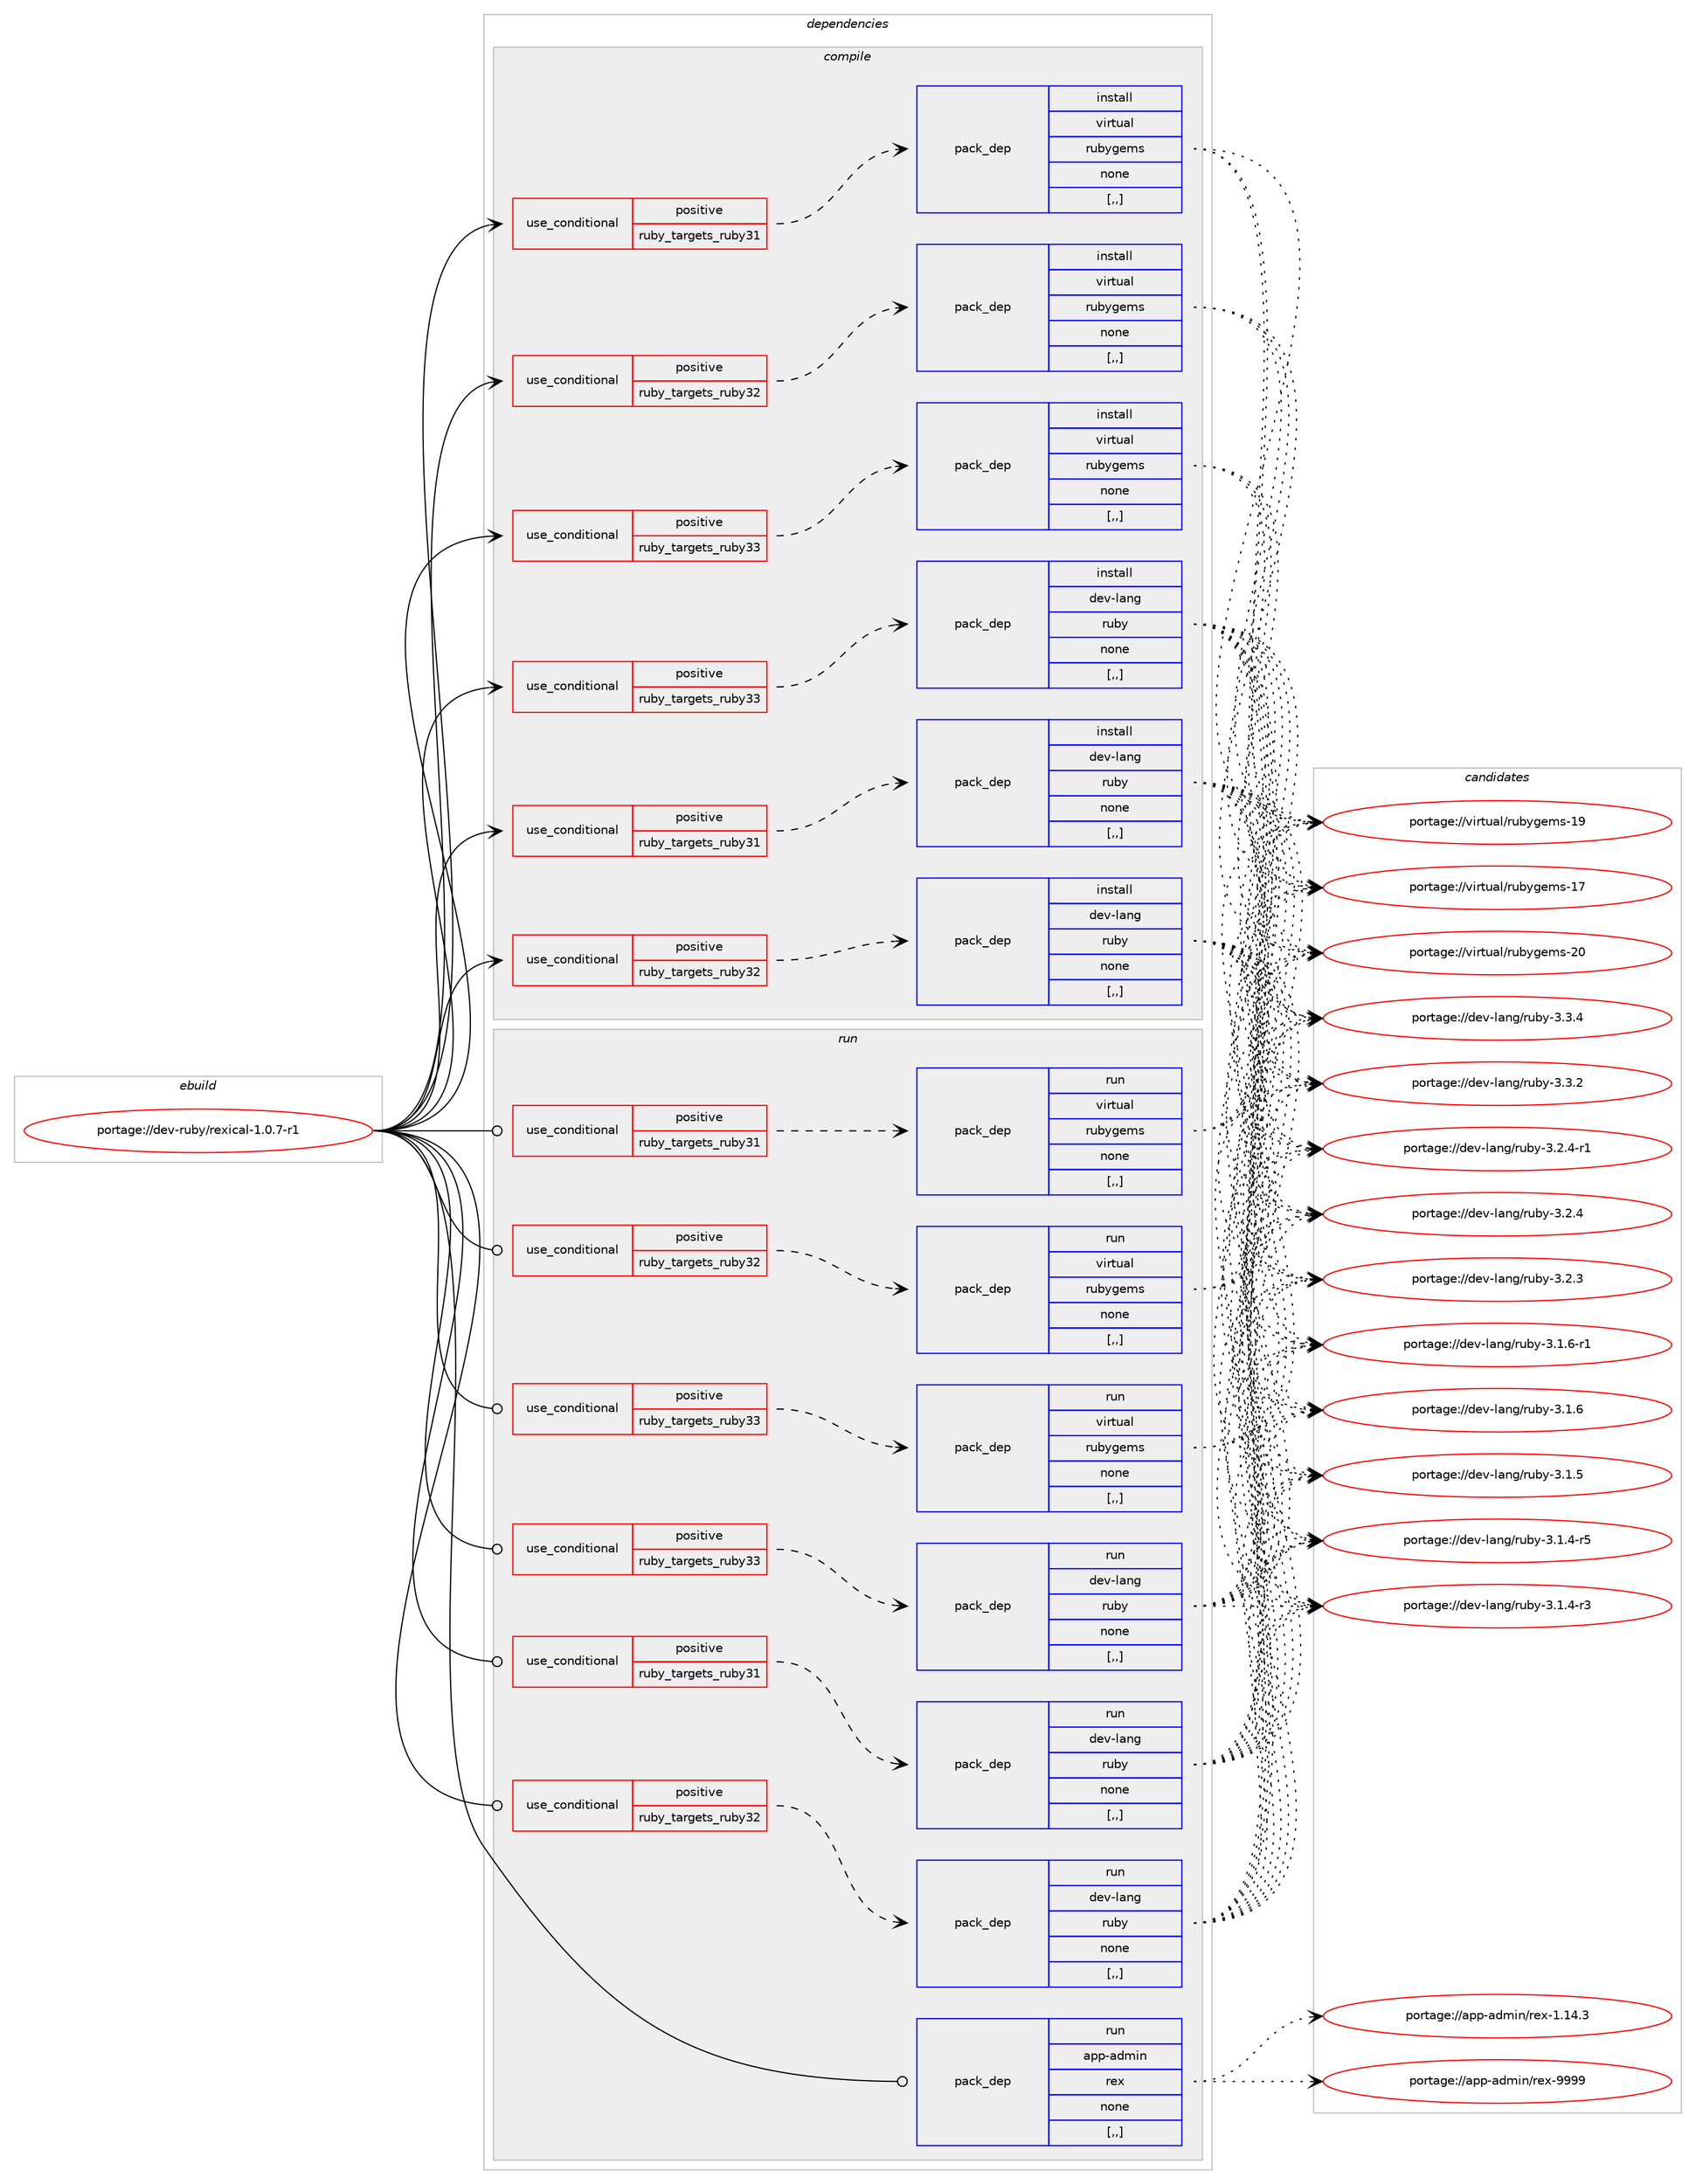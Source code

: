 digraph prolog {

# *************
# Graph options
# *************

newrank=true;
concentrate=true;
compound=true;
graph [rankdir=LR,fontname=Helvetica,fontsize=10,ranksep=1.5];#, ranksep=2.5, nodesep=0.2];
edge  [arrowhead=vee];
node  [fontname=Helvetica,fontsize=10];

# **********
# The ebuild
# **********

subgraph cluster_leftcol {
color=gray;
label=<<i>ebuild</i>>;
id [label="portage://dev-ruby/rexical-1.0.7-r1", color=red, width=4, href="../dev-ruby/rexical-1.0.7-r1.svg"];
}

# ****************
# The dependencies
# ****************

subgraph cluster_midcol {
color=gray;
label=<<i>dependencies</i>>;
subgraph cluster_compile {
fillcolor="#eeeeee";
style=filled;
label=<<i>compile</i>>;
subgraph cond54278 {
dependency197988 [label=<<TABLE BORDER="0" CELLBORDER="1" CELLSPACING="0" CELLPADDING="4"><TR><TD ROWSPAN="3" CELLPADDING="10">use_conditional</TD></TR><TR><TD>positive</TD></TR><TR><TD>ruby_targets_ruby31</TD></TR></TABLE>>, shape=none, color=red];
subgraph pack142350 {
dependency197989 [label=<<TABLE BORDER="0" CELLBORDER="1" CELLSPACING="0" CELLPADDING="4" WIDTH="220"><TR><TD ROWSPAN="6" CELLPADDING="30">pack_dep</TD></TR><TR><TD WIDTH="110">install</TD></TR><TR><TD>dev-lang</TD></TR><TR><TD>ruby</TD></TR><TR><TD>none</TD></TR><TR><TD>[,,]</TD></TR></TABLE>>, shape=none, color=blue];
}
dependency197988:e -> dependency197989:w [weight=20,style="dashed",arrowhead="vee"];
}
id:e -> dependency197988:w [weight=20,style="solid",arrowhead="vee"];
subgraph cond54279 {
dependency197990 [label=<<TABLE BORDER="0" CELLBORDER="1" CELLSPACING="0" CELLPADDING="4"><TR><TD ROWSPAN="3" CELLPADDING="10">use_conditional</TD></TR><TR><TD>positive</TD></TR><TR><TD>ruby_targets_ruby31</TD></TR></TABLE>>, shape=none, color=red];
subgraph pack142351 {
dependency197991 [label=<<TABLE BORDER="0" CELLBORDER="1" CELLSPACING="0" CELLPADDING="4" WIDTH="220"><TR><TD ROWSPAN="6" CELLPADDING="30">pack_dep</TD></TR><TR><TD WIDTH="110">install</TD></TR><TR><TD>virtual</TD></TR><TR><TD>rubygems</TD></TR><TR><TD>none</TD></TR><TR><TD>[,,]</TD></TR></TABLE>>, shape=none, color=blue];
}
dependency197990:e -> dependency197991:w [weight=20,style="dashed",arrowhead="vee"];
}
id:e -> dependency197990:w [weight=20,style="solid",arrowhead="vee"];
subgraph cond54280 {
dependency197992 [label=<<TABLE BORDER="0" CELLBORDER="1" CELLSPACING="0" CELLPADDING="4"><TR><TD ROWSPAN="3" CELLPADDING="10">use_conditional</TD></TR><TR><TD>positive</TD></TR><TR><TD>ruby_targets_ruby32</TD></TR></TABLE>>, shape=none, color=red];
subgraph pack142352 {
dependency197993 [label=<<TABLE BORDER="0" CELLBORDER="1" CELLSPACING="0" CELLPADDING="4" WIDTH="220"><TR><TD ROWSPAN="6" CELLPADDING="30">pack_dep</TD></TR><TR><TD WIDTH="110">install</TD></TR><TR><TD>dev-lang</TD></TR><TR><TD>ruby</TD></TR><TR><TD>none</TD></TR><TR><TD>[,,]</TD></TR></TABLE>>, shape=none, color=blue];
}
dependency197992:e -> dependency197993:w [weight=20,style="dashed",arrowhead="vee"];
}
id:e -> dependency197992:w [weight=20,style="solid",arrowhead="vee"];
subgraph cond54281 {
dependency197994 [label=<<TABLE BORDER="0" CELLBORDER="1" CELLSPACING="0" CELLPADDING="4"><TR><TD ROWSPAN="3" CELLPADDING="10">use_conditional</TD></TR><TR><TD>positive</TD></TR><TR><TD>ruby_targets_ruby32</TD></TR></TABLE>>, shape=none, color=red];
subgraph pack142353 {
dependency197995 [label=<<TABLE BORDER="0" CELLBORDER="1" CELLSPACING="0" CELLPADDING="4" WIDTH="220"><TR><TD ROWSPAN="6" CELLPADDING="30">pack_dep</TD></TR><TR><TD WIDTH="110">install</TD></TR><TR><TD>virtual</TD></TR><TR><TD>rubygems</TD></TR><TR><TD>none</TD></TR><TR><TD>[,,]</TD></TR></TABLE>>, shape=none, color=blue];
}
dependency197994:e -> dependency197995:w [weight=20,style="dashed",arrowhead="vee"];
}
id:e -> dependency197994:w [weight=20,style="solid",arrowhead="vee"];
subgraph cond54282 {
dependency197996 [label=<<TABLE BORDER="0" CELLBORDER="1" CELLSPACING="0" CELLPADDING="4"><TR><TD ROWSPAN="3" CELLPADDING="10">use_conditional</TD></TR><TR><TD>positive</TD></TR><TR><TD>ruby_targets_ruby33</TD></TR></TABLE>>, shape=none, color=red];
subgraph pack142354 {
dependency197997 [label=<<TABLE BORDER="0" CELLBORDER="1" CELLSPACING="0" CELLPADDING="4" WIDTH="220"><TR><TD ROWSPAN="6" CELLPADDING="30">pack_dep</TD></TR><TR><TD WIDTH="110">install</TD></TR><TR><TD>dev-lang</TD></TR><TR><TD>ruby</TD></TR><TR><TD>none</TD></TR><TR><TD>[,,]</TD></TR></TABLE>>, shape=none, color=blue];
}
dependency197996:e -> dependency197997:w [weight=20,style="dashed",arrowhead="vee"];
}
id:e -> dependency197996:w [weight=20,style="solid",arrowhead="vee"];
subgraph cond54283 {
dependency197998 [label=<<TABLE BORDER="0" CELLBORDER="1" CELLSPACING="0" CELLPADDING="4"><TR><TD ROWSPAN="3" CELLPADDING="10">use_conditional</TD></TR><TR><TD>positive</TD></TR><TR><TD>ruby_targets_ruby33</TD></TR></TABLE>>, shape=none, color=red];
subgraph pack142355 {
dependency197999 [label=<<TABLE BORDER="0" CELLBORDER="1" CELLSPACING="0" CELLPADDING="4" WIDTH="220"><TR><TD ROWSPAN="6" CELLPADDING="30">pack_dep</TD></TR><TR><TD WIDTH="110">install</TD></TR><TR><TD>virtual</TD></TR><TR><TD>rubygems</TD></TR><TR><TD>none</TD></TR><TR><TD>[,,]</TD></TR></TABLE>>, shape=none, color=blue];
}
dependency197998:e -> dependency197999:w [weight=20,style="dashed",arrowhead="vee"];
}
id:e -> dependency197998:w [weight=20,style="solid",arrowhead="vee"];
}
subgraph cluster_compileandrun {
fillcolor="#eeeeee";
style=filled;
label=<<i>compile and run</i>>;
}
subgraph cluster_run {
fillcolor="#eeeeee";
style=filled;
label=<<i>run</i>>;
subgraph cond54284 {
dependency198000 [label=<<TABLE BORDER="0" CELLBORDER="1" CELLSPACING="0" CELLPADDING="4"><TR><TD ROWSPAN="3" CELLPADDING="10">use_conditional</TD></TR><TR><TD>positive</TD></TR><TR><TD>ruby_targets_ruby31</TD></TR></TABLE>>, shape=none, color=red];
subgraph pack142356 {
dependency198001 [label=<<TABLE BORDER="0" CELLBORDER="1" CELLSPACING="0" CELLPADDING="4" WIDTH="220"><TR><TD ROWSPAN="6" CELLPADDING="30">pack_dep</TD></TR><TR><TD WIDTH="110">run</TD></TR><TR><TD>dev-lang</TD></TR><TR><TD>ruby</TD></TR><TR><TD>none</TD></TR><TR><TD>[,,]</TD></TR></TABLE>>, shape=none, color=blue];
}
dependency198000:e -> dependency198001:w [weight=20,style="dashed",arrowhead="vee"];
}
id:e -> dependency198000:w [weight=20,style="solid",arrowhead="odot"];
subgraph cond54285 {
dependency198002 [label=<<TABLE BORDER="0" CELLBORDER="1" CELLSPACING="0" CELLPADDING="4"><TR><TD ROWSPAN="3" CELLPADDING="10">use_conditional</TD></TR><TR><TD>positive</TD></TR><TR><TD>ruby_targets_ruby31</TD></TR></TABLE>>, shape=none, color=red];
subgraph pack142357 {
dependency198003 [label=<<TABLE BORDER="0" CELLBORDER="1" CELLSPACING="0" CELLPADDING="4" WIDTH="220"><TR><TD ROWSPAN="6" CELLPADDING="30">pack_dep</TD></TR><TR><TD WIDTH="110">run</TD></TR><TR><TD>virtual</TD></TR><TR><TD>rubygems</TD></TR><TR><TD>none</TD></TR><TR><TD>[,,]</TD></TR></TABLE>>, shape=none, color=blue];
}
dependency198002:e -> dependency198003:w [weight=20,style="dashed",arrowhead="vee"];
}
id:e -> dependency198002:w [weight=20,style="solid",arrowhead="odot"];
subgraph cond54286 {
dependency198004 [label=<<TABLE BORDER="0" CELLBORDER="1" CELLSPACING="0" CELLPADDING="4"><TR><TD ROWSPAN="3" CELLPADDING="10">use_conditional</TD></TR><TR><TD>positive</TD></TR><TR><TD>ruby_targets_ruby32</TD></TR></TABLE>>, shape=none, color=red];
subgraph pack142358 {
dependency198005 [label=<<TABLE BORDER="0" CELLBORDER="1" CELLSPACING="0" CELLPADDING="4" WIDTH="220"><TR><TD ROWSPAN="6" CELLPADDING="30">pack_dep</TD></TR><TR><TD WIDTH="110">run</TD></TR><TR><TD>dev-lang</TD></TR><TR><TD>ruby</TD></TR><TR><TD>none</TD></TR><TR><TD>[,,]</TD></TR></TABLE>>, shape=none, color=blue];
}
dependency198004:e -> dependency198005:w [weight=20,style="dashed",arrowhead="vee"];
}
id:e -> dependency198004:w [weight=20,style="solid",arrowhead="odot"];
subgraph cond54287 {
dependency198006 [label=<<TABLE BORDER="0" CELLBORDER="1" CELLSPACING="0" CELLPADDING="4"><TR><TD ROWSPAN="3" CELLPADDING="10">use_conditional</TD></TR><TR><TD>positive</TD></TR><TR><TD>ruby_targets_ruby32</TD></TR></TABLE>>, shape=none, color=red];
subgraph pack142359 {
dependency198007 [label=<<TABLE BORDER="0" CELLBORDER="1" CELLSPACING="0" CELLPADDING="4" WIDTH="220"><TR><TD ROWSPAN="6" CELLPADDING="30">pack_dep</TD></TR><TR><TD WIDTH="110">run</TD></TR><TR><TD>virtual</TD></TR><TR><TD>rubygems</TD></TR><TR><TD>none</TD></TR><TR><TD>[,,]</TD></TR></TABLE>>, shape=none, color=blue];
}
dependency198006:e -> dependency198007:w [weight=20,style="dashed",arrowhead="vee"];
}
id:e -> dependency198006:w [weight=20,style="solid",arrowhead="odot"];
subgraph cond54288 {
dependency198008 [label=<<TABLE BORDER="0" CELLBORDER="1" CELLSPACING="0" CELLPADDING="4"><TR><TD ROWSPAN="3" CELLPADDING="10">use_conditional</TD></TR><TR><TD>positive</TD></TR><TR><TD>ruby_targets_ruby33</TD></TR></TABLE>>, shape=none, color=red];
subgraph pack142360 {
dependency198009 [label=<<TABLE BORDER="0" CELLBORDER="1" CELLSPACING="0" CELLPADDING="4" WIDTH="220"><TR><TD ROWSPAN="6" CELLPADDING="30">pack_dep</TD></TR><TR><TD WIDTH="110">run</TD></TR><TR><TD>dev-lang</TD></TR><TR><TD>ruby</TD></TR><TR><TD>none</TD></TR><TR><TD>[,,]</TD></TR></TABLE>>, shape=none, color=blue];
}
dependency198008:e -> dependency198009:w [weight=20,style="dashed",arrowhead="vee"];
}
id:e -> dependency198008:w [weight=20,style="solid",arrowhead="odot"];
subgraph cond54289 {
dependency198010 [label=<<TABLE BORDER="0" CELLBORDER="1" CELLSPACING="0" CELLPADDING="4"><TR><TD ROWSPAN="3" CELLPADDING="10">use_conditional</TD></TR><TR><TD>positive</TD></TR><TR><TD>ruby_targets_ruby33</TD></TR></TABLE>>, shape=none, color=red];
subgraph pack142361 {
dependency198011 [label=<<TABLE BORDER="0" CELLBORDER="1" CELLSPACING="0" CELLPADDING="4" WIDTH="220"><TR><TD ROWSPAN="6" CELLPADDING="30">pack_dep</TD></TR><TR><TD WIDTH="110">run</TD></TR><TR><TD>virtual</TD></TR><TR><TD>rubygems</TD></TR><TR><TD>none</TD></TR><TR><TD>[,,]</TD></TR></TABLE>>, shape=none, color=blue];
}
dependency198010:e -> dependency198011:w [weight=20,style="dashed",arrowhead="vee"];
}
id:e -> dependency198010:w [weight=20,style="solid",arrowhead="odot"];
subgraph pack142362 {
dependency198012 [label=<<TABLE BORDER="0" CELLBORDER="1" CELLSPACING="0" CELLPADDING="4" WIDTH="220"><TR><TD ROWSPAN="6" CELLPADDING="30">pack_dep</TD></TR><TR><TD WIDTH="110">run</TD></TR><TR><TD>app-admin</TD></TR><TR><TD>rex</TD></TR><TR><TD>none</TD></TR><TR><TD>[,,]</TD></TR></TABLE>>, shape=none, color=blue];
}
id:e -> dependency198012:w [weight=20,style="solid",arrowhead="odot"];
}
}

# **************
# The candidates
# **************

subgraph cluster_choices {
rank=same;
color=gray;
label=<<i>candidates</i>>;

subgraph choice142350 {
color=black;
nodesep=1;
choice10010111845108971101034711411798121455146514652 [label="portage://dev-lang/ruby-3.3.4", color=red, width=4,href="../dev-lang/ruby-3.3.4.svg"];
choice10010111845108971101034711411798121455146514650 [label="portage://dev-lang/ruby-3.3.2", color=red, width=4,href="../dev-lang/ruby-3.3.2.svg"];
choice100101118451089711010347114117981214551465046524511449 [label="portage://dev-lang/ruby-3.2.4-r1", color=red, width=4,href="../dev-lang/ruby-3.2.4-r1.svg"];
choice10010111845108971101034711411798121455146504652 [label="portage://dev-lang/ruby-3.2.4", color=red, width=4,href="../dev-lang/ruby-3.2.4.svg"];
choice10010111845108971101034711411798121455146504651 [label="portage://dev-lang/ruby-3.2.3", color=red, width=4,href="../dev-lang/ruby-3.2.3.svg"];
choice100101118451089711010347114117981214551464946544511449 [label="portage://dev-lang/ruby-3.1.6-r1", color=red, width=4,href="../dev-lang/ruby-3.1.6-r1.svg"];
choice10010111845108971101034711411798121455146494654 [label="portage://dev-lang/ruby-3.1.6", color=red, width=4,href="../dev-lang/ruby-3.1.6.svg"];
choice10010111845108971101034711411798121455146494653 [label="portage://dev-lang/ruby-3.1.5", color=red, width=4,href="../dev-lang/ruby-3.1.5.svg"];
choice100101118451089711010347114117981214551464946524511453 [label="portage://dev-lang/ruby-3.1.4-r5", color=red, width=4,href="../dev-lang/ruby-3.1.4-r5.svg"];
choice100101118451089711010347114117981214551464946524511451 [label="portage://dev-lang/ruby-3.1.4-r3", color=red, width=4,href="../dev-lang/ruby-3.1.4-r3.svg"];
dependency197989:e -> choice10010111845108971101034711411798121455146514652:w [style=dotted,weight="100"];
dependency197989:e -> choice10010111845108971101034711411798121455146514650:w [style=dotted,weight="100"];
dependency197989:e -> choice100101118451089711010347114117981214551465046524511449:w [style=dotted,weight="100"];
dependency197989:e -> choice10010111845108971101034711411798121455146504652:w [style=dotted,weight="100"];
dependency197989:e -> choice10010111845108971101034711411798121455146504651:w [style=dotted,weight="100"];
dependency197989:e -> choice100101118451089711010347114117981214551464946544511449:w [style=dotted,weight="100"];
dependency197989:e -> choice10010111845108971101034711411798121455146494654:w [style=dotted,weight="100"];
dependency197989:e -> choice10010111845108971101034711411798121455146494653:w [style=dotted,weight="100"];
dependency197989:e -> choice100101118451089711010347114117981214551464946524511453:w [style=dotted,weight="100"];
dependency197989:e -> choice100101118451089711010347114117981214551464946524511451:w [style=dotted,weight="100"];
}
subgraph choice142351 {
color=black;
nodesep=1;
choice118105114116117971084711411798121103101109115455048 [label="portage://virtual/rubygems-20", color=red, width=4,href="../virtual/rubygems-20.svg"];
choice118105114116117971084711411798121103101109115454957 [label="portage://virtual/rubygems-19", color=red, width=4,href="../virtual/rubygems-19.svg"];
choice118105114116117971084711411798121103101109115454955 [label="portage://virtual/rubygems-17", color=red, width=4,href="../virtual/rubygems-17.svg"];
dependency197991:e -> choice118105114116117971084711411798121103101109115455048:w [style=dotted,weight="100"];
dependency197991:e -> choice118105114116117971084711411798121103101109115454957:w [style=dotted,weight="100"];
dependency197991:e -> choice118105114116117971084711411798121103101109115454955:w [style=dotted,weight="100"];
}
subgraph choice142352 {
color=black;
nodesep=1;
choice10010111845108971101034711411798121455146514652 [label="portage://dev-lang/ruby-3.3.4", color=red, width=4,href="../dev-lang/ruby-3.3.4.svg"];
choice10010111845108971101034711411798121455146514650 [label="portage://dev-lang/ruby-3.3.2", color=red, width=4,href="../dev-lang/ruby-3.3.2.svg"];
choice100101118451089711010347114117981214551465046524511449 [label="portage://dev-lang/ruby-3.2.4-r1", color=red, width=4,href="../dev-lang/ruby-3.2.4-r1.svg"];
choice10010111845108971101034711411798121455146504652 [label="portage://dev-lang/ruby-3.2.4", color=red, width=4,href="../dev-lang/ruby-3.2.4.svg"];
choice10010111845108971101034711411798121455146504651 [label="portage://dev-lang/ruby-3.2.3", color=red, width=4,href="../dev-lang/ruby-3.2.3.svg"];
choice100101118451089711010347114117981214551464946544511449 [label="portage://dev-lang/ruby-3.1.6-r1", color=red, width=4,href="../dev-lang/ruby-3.1.6-r1.svg"];
choice10010111845108971101034711411798121455146494654 [label="portage://dev-lang/ruby-3.1.6", color=red, width=4,href="../dev-lang/ruby-3.1.6.svg"];
choice10010111845108971101034711411798121455146494653 [label="portage://dev-lang/ruby-3.1.5", color=red, width=4,href="../dev-lang/ruby-3.1.5.svg"];
choice100101118451089711010347114117981214551464946524511453 [label="portage://dev-lang/ruby-3.1.4-r5", color=red, width=4,href="../dev-lang/ruby-3.1.4-r5.svg"];
choice100101118451089711010347114117981214551464946524511451 [label="portage://dev-lang/ruby-3.1.4-r3", color=red, width=4,href="../dev-lang/ruby-3.1.4-r3.svg"];
dependency197993:e -> choice10010111845108971101034711411798121455146514652:w [style=dotted,weight="100"];
dependency197993:e -> choice10010111845108971101034711411798121455146514650:w [style=dotted,weight="100"];
dependency197993:e -> choice100101118451089711010347114117981214551465046524511449:w [style=dotted,weight="100"];
dependency197993:e -> choice10010111845108971101034711411798121455146504652:w [style=dotted,weight="100"];
dependency197993:e -> choice10010111845108971101034711411798121455146504651:w [style=dotted,weight="100"];
dependency197993:e -> choice100101118451089711010347114117981214551464946544511449:w [style=dotted,weight="100"];
dependency197993:e -> choice10010111845108971101034711411798121455146494654:w [style=dotted,weight="100"];
dependency197993:e -> choice10010111845108971101034711411798121455146494653:w [style=dotted,weight="100"];
dependency197993:e -> choice100101118451089711010347114117981214551464946524511453:w [style=dotted,weight="100"];
dependency197993:e -> choice100101118451089711010347114117981214551464946524511451:w [style=dotted,weight="100"];
}
subgraph choice142353 {
color=black;
nodesep=1;
choice118105114116117971084711411798121103101109115455048 [label="portage://virtual/rubygems-20", color=red, width=4,href="../virtual/rubygems-20.svg"];
choice118105114116117971084711411798121103101109115454957 [label="portage://virtual/rubygems-19", color=red, width=4,href="../virtual/rubygems-19.svg"];
choice118105114116117971084711411798121103101109115454955 [label="portage://virtual/rubygems-17", color=red, width=4,href="../virtual/rubygems-17.svg"];
dependency197995:e -> choice118105114116117971084711411798121103101109115455048:w [style=dotted,weight="100"];
dependency197995:e -> choice118105114116117971084711411798121103101109115454957:w [style=dotted,weight="100"];
dependency197995:e -> choice118105114116117971084711411798121103101109115454955:w [style=dotted,weight="100"];
}
subgraph choice142354 {
color=black;
nodesep=1;
choice10010111845108971101034711411798121455146514652 [label="portage://dev-lang/ruby-3.3.4", color=red, width=4,href="../dev-lang/ruby-3.3.4.svg"];
choice10010111845108971101034711411798121455146514650 [label="portage://dev-lang/ruby-3.3.2", color=red, width=4,href="../dev-lang/ruby-3.3.2.svg"];
choice100101118451089711010347114117981214551465046524511449 [label="portage://dev-lang/ruby-3.2.4-r1", color=red, width=4,href="../dev-lang/ruby-3.2.4-r1.svg"];
choice10010111845108971101034711411798121455146504652 [label="portage://dev-lang/ruby-3.2.4", color=red, width=4,href="../dev-lang/ruby-3.2.4.svg"];
choice10010111845108971101034711411798121455146504651 [label="portage://dev-lang/ruby-3.2.3", color=red, width=4,href="../dev-lang/ruby-3.2.3.svg"];
choice100101118451089711010347114117981214551464946544511449 [label="portage://dev-lang/ruby-3.1.6-r1", color=red, width=4,href="../dev-lang/ruby-3.1.6-r1.svg"];
choice10010111845108971101034711411798121455146494654 [label="portage://dev-lang/ruby-3.1.6", color=red, width=4,href="../dev-lang/ruby-3.1.6.svg"];
choice10010111845108971101034711411798121455146494653 [label="portage://dev-lang/ruby-3.1.5", color=red, width=4,href="../dev-lang/ruby-3.1.5.svg"];
choice100101118451089711010347114117981214551464946524511453 [label="portage://dev-lang/ruby-3.1.4-r5", color=red, width=4,href="../dev-lang/ruby-3.1.4-r5.svg"];
choice100101118451089711010347114117981214551464946524511451 [label="portage://dev-lang/ruby-3.1.4-r3", color=red, width=4,href="../dev-lang/ruby-3.1.4-r3.svg"];
dependency197997:e -> choice10010111845108971101034711411798121455146514652:w [style=dotted,weight="100"];
dependency197997:e -> choice10010111845108971101034711411798121455146514650:w [style=dotted,weight="100"];
dependency197997:e -> choice100101118451089711010347114117981214551465046524511449:w [style=dotted,weight="100"];
dependency197997:e -> choice10010111845108971101034711411798121455146504652:w [style=dotted,weight="100"];
dependency197997:e -> choice10010111845108971101034711411798121455146504651:w [style=dotted,weight="100"];
dependency197997:e -> choice100101118451089711010347114117981214551464946544511449:w [style=dotted,weight="100"];
dependency197997:e -> choice10010111845108971101034711411798121455146494654:w [style=dotted,weight="100"];
dependency197997:e -> choice10010111845108971101034711411798121455146494653:w [style=dotted,weight="100"];
dependency197997:e -> choice100101118451089711010347114117981214551464946524511453:w [style=dotted,weight="100"];
dependency197997:e -> choice100101118451089711010347114117981214551464946524511451:w [style=dotted,weight="100"];
}
subgraph choice142355 {
color=black;
nodesep=1;
choice118105114116117971084711411798121103101109115455048 [label="portage://virtual/rubygems-20", color=red, width=4,href="../virtual/rubygems-20.svg"];
choice118105114116117971084711411798121103101109115454957 [label="portage://virtual/rubygems-19", color=red, width=4,href="../virtual/rubygems-19.svg"];
choice118105114116117971084711411798121103101109115454955 [label="portage://virtual/rubygems-17", color=red, width=4,href="../virtual/rubygems-17.svg"];
dependency197999:e -> choice118105114116117971084711411798121103101109115455048:w [style=dotted,weight="100"];
dependency197999:e -> choice118105114116117971084711411798121103101109115454957:w [style=dotted,weight="100"];
dependency197999:e -> choice118105114116117971084711411798121103101109115454955:w [style=dotted,weight="100"];
}
subgraph choice142356 {
color=black;
nodesep=1;
choice10010111845108971101034711411798121455146514652 [label="portage://dev-lang/ruby-3.3.4", color=red, width=4,href="../dev-lang/ruby-3.3.4.svg"];
choice10010111845108971101034711411798121455146514650 [label="portage://dev-lang/ruby-3.3.2", color=red, width=4,href="../dev-lang/ruby-3.3.2.svg"];
choice100101118451089711010347114117981214551465046524511449 [label="portage://dev-lang/ruby-3.2.4-r1", color=red, width=4,href="../dev-lang/ruby-3.2.4-r1.svg"];
choice10010111845108971101034711411798121455146504652 [label="portage://dev-lang/ruby-3.2.4", color=red, width=4,href="../dev-lang/ruby-3.2.4.svg"];
choice10010111845108971101034711411798121455146504651 [label="portage://dev-lang/ruby-3.2.3", color=red, width=4,href="../dev-lang/ruby-3.2.3.svg"];
choice100101118451089711010347114117981214551464946544511449 [label="portage://dev-lang/ruby-3.1.6-r1", color=red, width=4,href="../dev-lang/ruby-3.1.6-r1.svg"];
choice10010111845108971101034711411798121455146494654 [label="portage://dev-lang/ruby-3.1.6", color=red, width=4,href="../dev-lang/ruby-3.1.6.svg"];
choice10010111845108971101034711411798121455146494653 [label="portage://dev-lang/ruby-3.1.5", color=red, width=4,href="../dev-lang/ruby-3.1.5.svg"];
choice100101118451089711010347114117981214551464946524511453 [label="portage://dev-lang/ruby-3.1.4-r5", color=red, width=4,href="../dev-lang/ruby-3.1.4-r5.svg"];
choice100101118451089711010347114117981214551464946524511451 [label="portage://dev-lang/ruby-3.1.4-r3", color=red, width=4,href="../dev-lang/ruby-3.1.4-r3.svg"];
dependency198001:e -> choice10010111845108971101034711411798121455146514652:w [style=dotted,weight="100"];
dependency198001:e -> choice10010111845108971101034711411798121455146514650:w [style=dotted,weight="100"];
dependency198001:e -> choice100101118451089711010347114117981214551465046524511449:w [style=dotted,weight="100"];
dependency198001:e -> choice10010111845108971101034711411798121455146504652:w [style=dotted,weight="100"];
dependency198001:e -> choice10010111845108971101034711411798121455146504651:w [style=dotted,weight="100"];
dependency198001:e -> choice100101118451089711010347114117981214551464946544511449:w [style=dotted,weight="100"];
dependency198001:e -> choice10010111845108971101034711411798121455146494654:w [style=dotted,weight="100"];
dependency198001:e -> choice10010111845108971101034711411798121455146494653:w [style=dotted,weight="100"];
dependency198001:e -> choice100101118451089711010347114117981214551464946524511453:w [style=dotted,weight="100"];
dependency198001:e -> choice100101118451089711010347114117981214551464946524511451:w [style=dotted,weight="100"];
}
subgraph choice142357 {
color=black;
nodesep=1;
choice118105114116117971084711411798121103101109115455048 [label="portage://virtual/rubygems-20", color=red, width=4,href="../virtual/rubygems-20.svg"];
choice118105114116117971084711411798121103101109115454957 [label="portage://virtual/rubygems-19", color=red, width=4,href="../virtual/rubygems-19.svg"];
choice118105114116117971084711411798121103101109115454955 [label="portage://virtual/rubygems-17", color=red, width=4,href="../virtual/rubygems-17.svg"];
dependency198003:e -> choice118105114116117971084711411798121103101109115455048:w [style=dotted,weight="100"];
dependency198003:e -> choice118105114116117971084711411798121103101109115454957:w [style=dotted,weight="100"];
dependency198003:e -> choice118105114116117971084711411798121103101109115454955:w [style=dotted,weight="100"];
}
subgraph choice142358 {
color=black;
nodesep=1;
choice10010111845108971101034711411798121455146514652 [label="portage://dev-lang/ruby-3.3.4", color=red, width=4,href="../dev-lang/ruby-3.3.4.svg"];
choice10010111845108971101034711411798121455146514650 [label="portage://dev-lang/ruby-3.3.2", color=red, width=4,href="../dev-lang/ruby-3.3.2.svg"];
choice100101118451089711010347114117981214551465046524511449 [label="portage://dev-lang/ruby-3.2.4-r1", color=red, width=4,href="../dev-lang/ruby-3.2.4-r1.svg"];
choice10010111845108971101034711411798121455146504652 [label="portage://dev-lang/ruby-3.2.4", color=red, width=4,href="../dev-lang/ruby-3.2.4.svg"];
choice10010111845108971101034711411798121455146504651 [label="portage://dev-lang/ruby-3.2.3", color=red, width=4,href="../dev-lang/ruby-3.2.3.svg"];
choice100101118451089711010347114117981214551464946544511449 [label="portage://dev-lang/ruby-3.1.6-r1", color=red, width=4,href="../dev-lang/ruby-3.1.6-r1.svg"];
choice10010111845108971101034711411798121455146494654 [label="portage://dev-lang/ruby-3.1.6", color=red, width=4,href="../dev-lang/ruby-3.1.6.svg"];
choice10010111845108971101034711411798121455146494653 [label="portage://dev-lang/ruby-3.1.5", color=red, width=4,href="../dev-lang/ruby-3.1.5.svg"];
choice100101118451089711010347114117981214551464946524511453 [label="portage://dev-lang/ruby-3.1.4-r5", color=red, width=4,href="../dev-lang/ruby-3.1.4-r5.svg"];
choice100101118451089711010347114117981214551464946524511451 [label="portage://dev-lang/ruby-3.1.4-r3", color=red, width=4,href="../dev-lang/ruby-3.1.4-r3.svg"];
dependency198005:e -> choice10010111845108971101034711411798121455146514652:w [style=dotted,weight="100"];
dependency198005:e -> choice10010111845108971101034711411798121455146514650:w [style=dotted,weight="100"];
dependency198005:e -> choice100101118451089711010347114117981214551465046524511449:w [style=dotted,weight="100"];
dependency198005:e -> choice10010111845108971101034711411798121455146504652:w [style=dotted,weight="100"];
dependency198005:e -> choice10010111845108971101034711411798121455146504651:w [style=dotted,weight="100"];
dependency198005:e -> choice100101118451089711010347114117981214551464946544511449:w [style=dotted,weight="100"];
dependency198005:e -> choice10010111845108971101034711411798121455146494654:w [style=dotted,weight="100"];
dependency198005:e -> choice10010111845108971101034711411798121455146494653:w [style=dotted,weight="100"];
dependency198005:e -> choice100101118451089711010347114117981214551464946524511453:w [style=dotted,weight="100"];
dependency198005:e -> choice100101118451089711010347114117981214551464946524511451:w [style=dotted,weight="100"];
}
subgraph choice142359 {
color=black;
nodesep=1;
choice118105114116117971084711411798121103101109115455048 [label="portage://virtual/rubygems-20", color=red, width=4,href="../virtual/rubygems-20.svg"];
choice118105114116117971084711411798121103101109115454957 [label="portage://virtual/rubygems-19", color=red, width=4,href="../virtual/rubygems-19.svg"];
choice118105114116117971084711411798121103101109115454955 [label="portage://virtual/rubygems-17", color=red, width=4,href="../virtual/rubygems-17.svg"];
dependency198007:e -> choice118105114116117971084711411798121103101109115455048:w [style=dotted,weight="100"];
dependency198007:e -> choice118105114116117971084711411798121103101109115454957:w [style=dotted,weight="100"];
dependency198007:e -> choice118105114116117971084711411798121103101109115454955:w [style=dotted,weight="100"];
}
subgraph choice142360 {
color=black;
nodesep=1;
choice10010111845108971101034711411798121455146514652 [label="portage://dev-lang/ruby-3.3.4", color=red, width=4,href="../dev-lang/ruby-3.3.4.svg"];
choice10010111845108971101034711411798121455146514650 [label="portage://dev-lang/ruby-3.3.2", color=red, width=4,href="../dev-lang/ruby-3.3.2.svg"];
choice100101118451089711010347114117981214551465046524511449 [label="portage://dev-lang/ruby-3.2.4-r1", color=red, width=4,href="../dev-lang/ruby-3.2.4-r1.svg"];
choice10010111845108971101034711411798121455146504652 [label="portage://dev-lang/ruby-3.2.4", color=red, width=4,href="../dev-lang/ruby-3.2.4.svg"];
choice10010111845108971101034711411798121455146504651 [label="portage://dev-lang/ruby-3.2.3", color=red, width=4,href="../dev-lang/ruby-3.2.3.svg"];
choice100101118451089711010347114117981214551464946544511449 [label="portage://dev-lang/ruby-3.1.6-r1", color=red, width=4,href="../dev-lang/ruby-3.1.6-r1.svg"];
choice10010111845108971101034711411798121455146494654 [label="portage://dev-lang/ruby-3.1.6", color=red, width=4,href="../dev-lang/ruby-3.1.6.svg"];
choice10010111845108971101034711411798121455146494653 [label="portage://dev-lang/ruby-3.1.5", color=red, width=4,href="../dev-lang/ruby-3.1.5.svg"];
choice100101118451089711010347114117981214551464946524511453 [label="portage://dev-lang/ruby-3.1.4-r5", color=red, width=4,href="../dev-lang/ruby-3.1.4-r5.svg"];
choice100101118451089711010347114117981214551464946524511451 [label="portage://dev-lang/ruby-3.1.4-r3", color=red, width=4,href="../dev-lang/ruby-3.1.4-r3.svg"];
dependency198009:e -> choice10010111845108971101034711411798121455146514652:w [style=dotted,weight="100"];
dependency198009:e -> choice10010111845108971101034711411798121455146514650:w [style=dotted,weight="100"];
dependency198009:e -> choice100101118451089711010347114117981214551465046524511449:w [style=dotted,weight="100"];
dependency198009:e -> choice10010111845108971101034711411798121455146504652:w [style=dotted,weight="100"];
dependency198009:e -> choice10010111845108971101034711411798121455146504651:w [style=dotted,weight="100"];
dependency198009:e -> choice100101118451089711010347114117981214551464946544511449:w [style=dotted,weight="100"];
dependency198009:e -> choice10010111845108971101034711411798121455146494654:w [style=dotted,weight="100"];
dependency198009:e -> choice10010111845108971101034711411798121455146494653:w [style=dotted,weight="100"];
dependency198009:e -> choice100101118451089711010347114117981214551464946524511453:w [style=dotted,weight="100"];
dependency198009:e -> choice100101118451089711010347114117981214551464946524511451:w [style=dotted,weight="100"];
}
subgraph choice142361 {
color=black;
nodesep=1;
choice118105114116117971084711411798121103101109115455048 [label="portage://virtual/rubygems-20", color=red, width=4,href="../virtual/rubygems-20.svg"];
choice118105114116117971084711411798121103101109115454957 [label="portage://virtual/rubygems-19", color=red, width=4,href="../virtual/rubygems-19.svg"];
choice118105114116117971084711411798121103101109115454955 [label="portage://virtual/rubygems-17", color=red, width=4,href="../virtual/rubygems-17.svg"];
dependency198011:e -> choice118105114116117971084711411798121103101109115455048:w [style=dotted,weight="100"];
dependency198011:e -> choice118105114116117971084711411798121103101109115454957:w [style=dotted,weight="100"];
dependency198011:e -> choice118105114116117971084711411798121103101109115454955:w [style=dotted,weight="100"];
}
subgraph choice142362 {
color=black;
nodesep=1;
choice971121124597100109105110471141011204557575757 [label="portage://app-admin/rex-9999", color=red, width=4,href="../app-admin/rex-9999.svg"];
choice9711211245971001091051104711410112045494649524651 [label="portage://app-admin/rex-1.14.3", color=red, width=4,href="../app-admin/rex-1.14.3.svg"];
dependency198012:e -> choice971121124597100109105110471141011204557575757:w [style=dotted,weight="100"];
dependency198012:e -> choice9711211245971001091051104711410112045494649524651:w [style=dotted,weight="100"];
}
}

}
